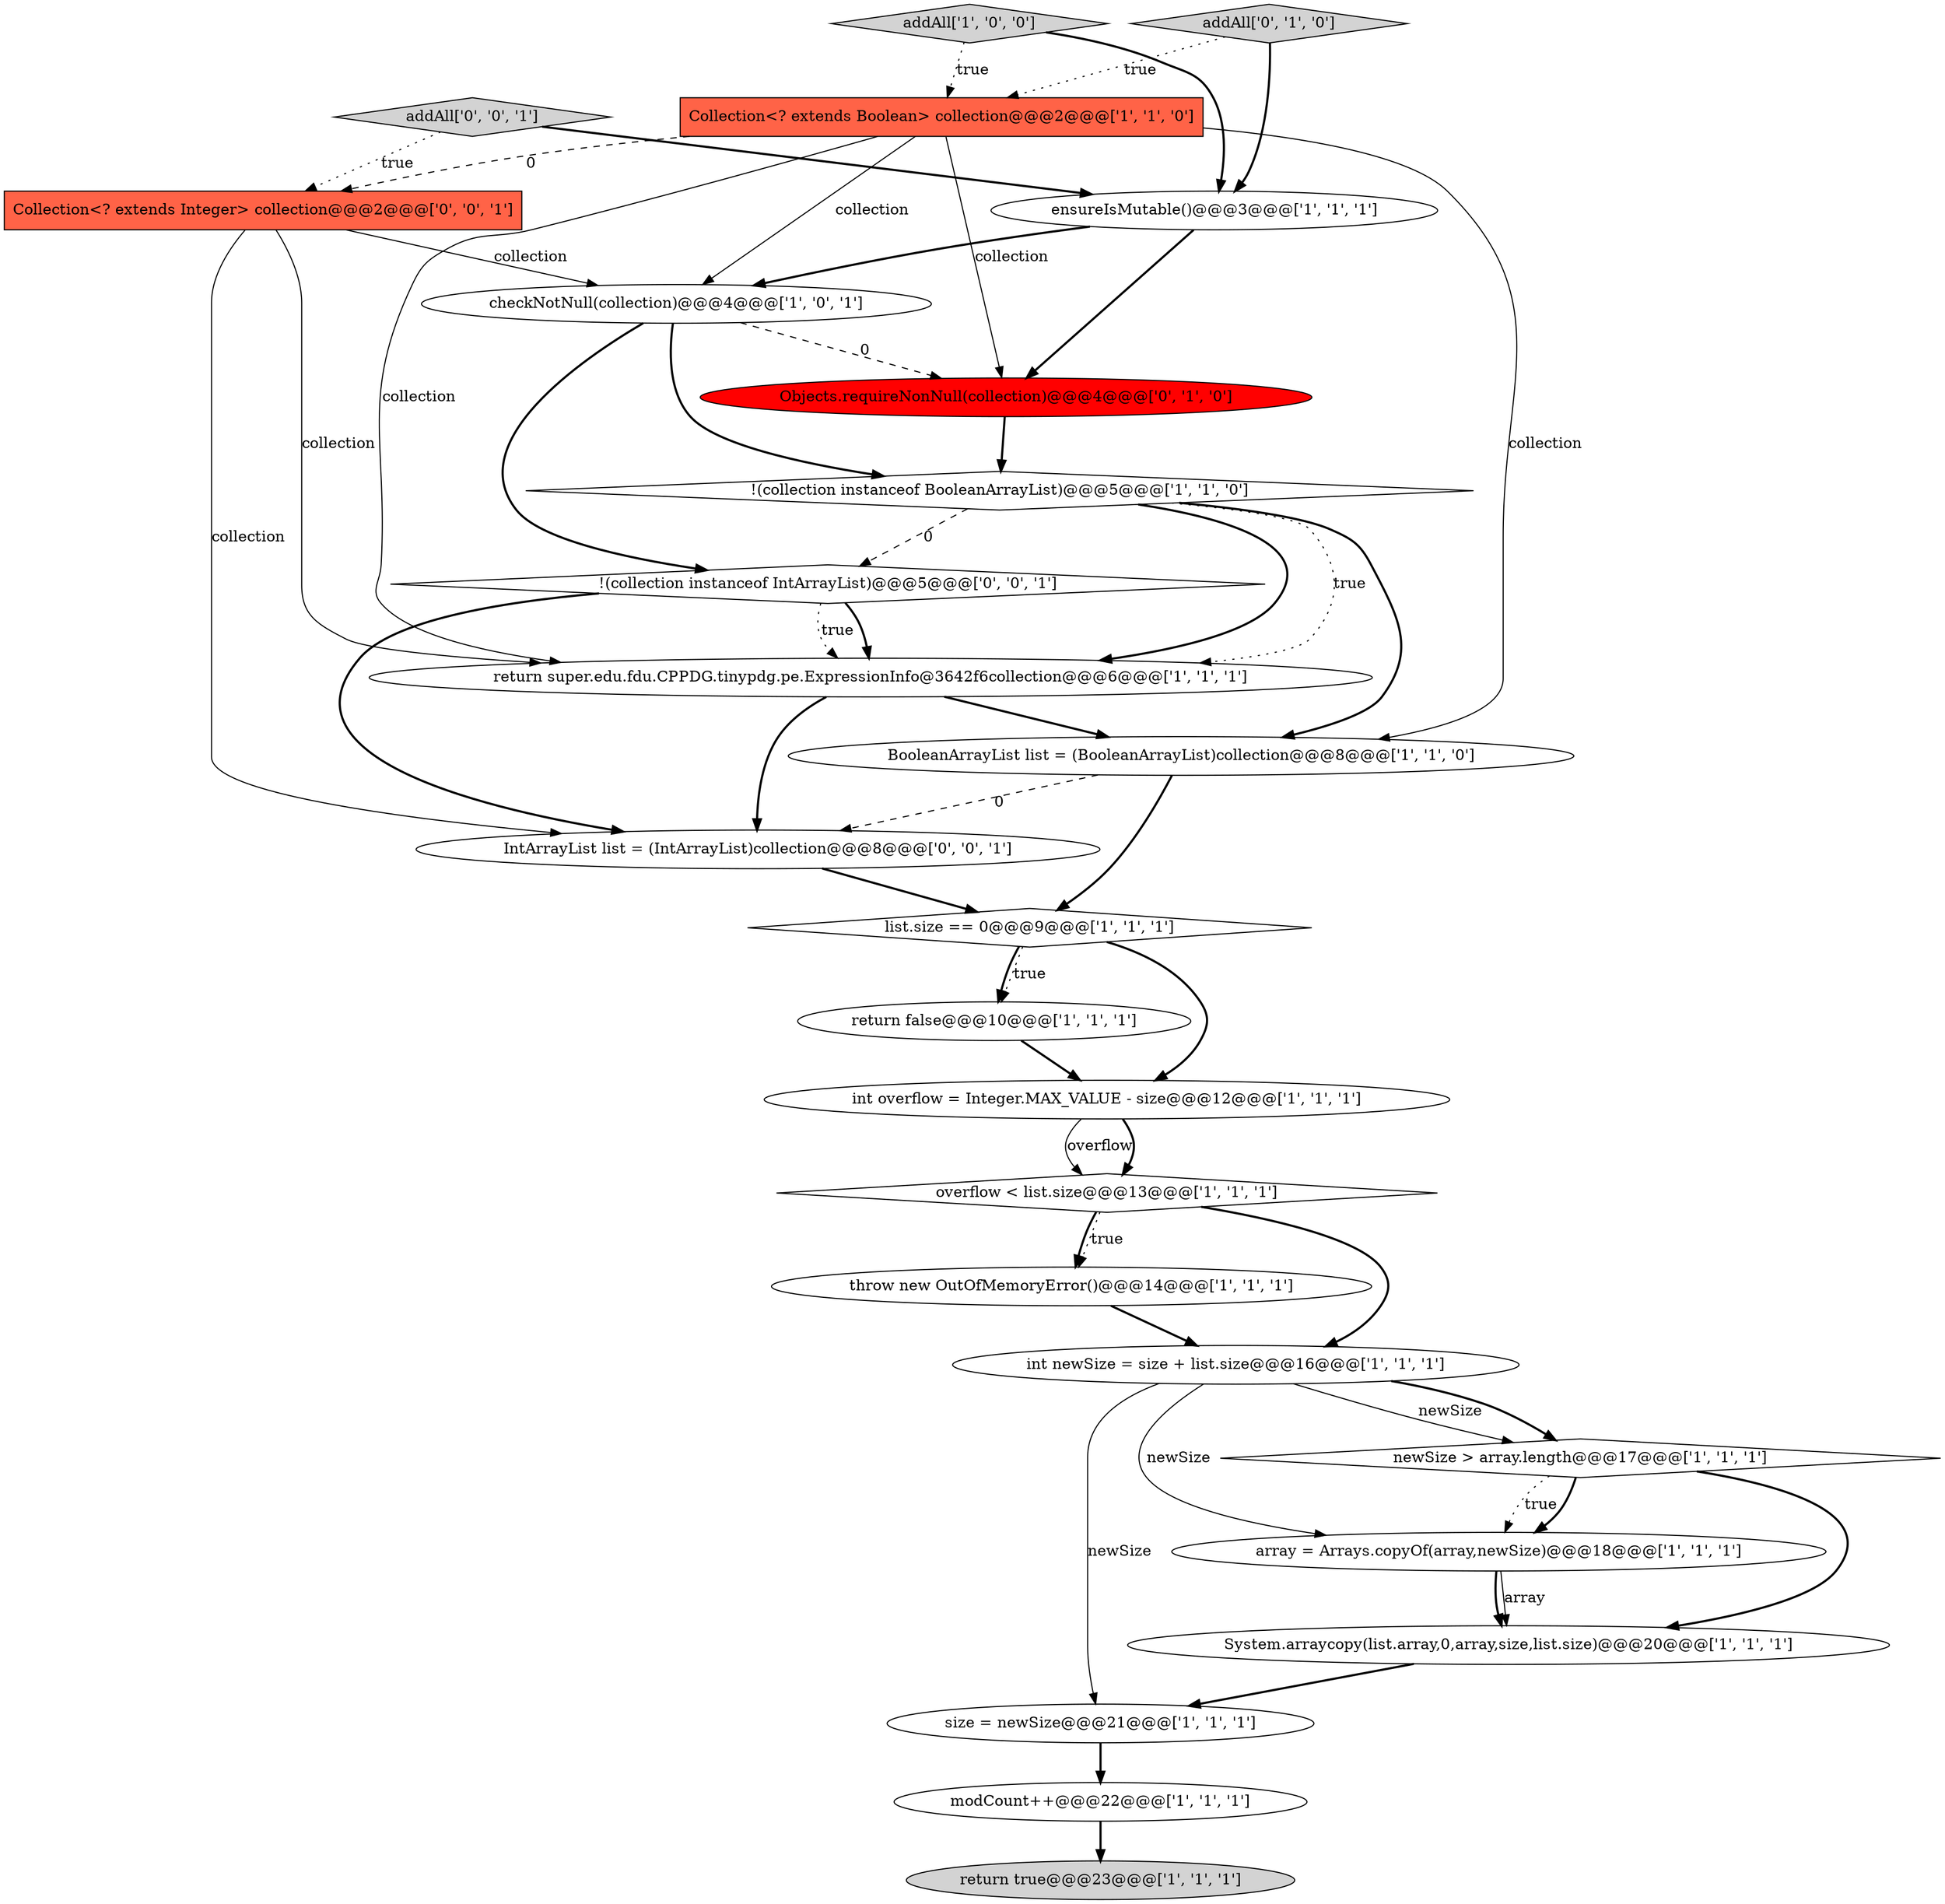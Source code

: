 digraph {
24 [style = filled, label = "Collection<? extends Integer> collection@@@2@@@['0', '0', '1']", fillcolor = tomato, shape = box image = "AAA0AAABBB3BBB"];
11 [style = filled, label = "size = newSize@@@21@@@['1', '1', '1']", fillcolor = white, shape = ellipse image = "AAA0AAABBB1BBB"];
12 [style = filled, label = "array = Arrays.copyOf(array,newSize)@@@18@@@['1', '1', '1']", fillcolor = white, shape = ellipse image = "AAA0AAABBB1BBB"];
6 [style = filled, label = "return true@@@23@@@['1', '1', '1']", fillcolor = lightgray, shape = ellipse image = "AAA0AAABBB1BBB"];
0 [style = filled, label = "modCount++@@@22@@@['1', '1', '1']", fillcolor = white, shape = ellipse image = "AAA0AAABBB1BBB"];
2 [style = filled, label = "return super.edu.fdu.CPPDG.tinypdg.pe.ExpressionInfo@3642f6collection@@@6@@@['1', '1', '1']", fillcolor = white, shape = ellipse image = "AAA0AAABBB1BBB"];
13 [style = filled, label = "addAll['1', '0', '0']", fillcolor = lightgray, shape = diamond image = "AAA0AAABBB1BBB"];
4 [style = filled, label = "BooleanArrayList list = (BooleanArrayList)collection@@@8@@@['1', '1', '0']", fillcolor = white, shape = ellipse image = "AAA0AAABBB1BBB"];
22 [style = filled, label = "!(collection instanceof IntArrayList)@@@5@@@['0', '0', '1']", fillcolor = white, shape = diamond image = "AAA0AAABBB3BBB"];
7 [style = filled, label = "throw new OutOfMemoryError()@@@14@@@['1', '1', '1']", fillcolor = white, shape = ellipse image = "AAA0AAABBB1BBB"];
17 [style = filled, label = "System.arraycopy(list.array,0,array,size,list.size)@@@20@@@['1', '1', '1']", fillcolor = white, shape = ellipse image = "AAA0AAABBB1BBB"];
8 [style = filled, label = "list.size == 0@@@9@@@['1', '1', '1']", fillcolor = white, shape = diamond image = "AAA0AAABBB1BBB"];
19 [style = filled, label = "addAll['0', '1', '0']", fillcolor = lightgray, shape = diamond image = "AAA0AAABBB2BBB"];
18 [style = filled, label = "checkNotNull(collection)@@@4@@@['1', '0', '1']", fillcolor = white, shape = ellipse image = "AAA0AAABBB1BBB"];
21 [style = filled, label = "addAll['0', '0', '1']", fillcolor = lightgray, shape = diamond image = "AAA0AAABBB3BBB"];
16 [style = filled, label = "newSize > array.length@@@17@@@['1', '1', '1']", fillcolor = white, shape = diamond image = "AAA0AAABBB1BBB"];
20 [style = filled, label = "Objects.requireNonNull(collection)@@@4@@@['0', '1', '0']", fillcolor = red, shape = ellipse image = "AAA1AAABBB2BBB"];
15 [style = filled, label = "overflow < list.size@@@13@@@['1', '1', '1']", fillcolor = white, shape = diamond image = "AAA0AAABBB1BBB"];
9 [style = filled, label = "Collection<? extends Boolean> collection@@@2@@@['1', '1', '0']", fillcolor = tomato, shape = box image = "AAA0AAABBB1BBB"];
23 [style = filled, label = "IntArrayList list = (IntArrayList)collection@@@8@@@['0', '0', '1']", fillcolor = white, shape = ellipse image = "AAA0AAABBB3BBB"];
10 [style = filled, label = "!(collection instanceof BooleanArrayList)@@@5@@@['1', '1', '0']", fillcolor = white, shape = diamond image = "AAA0AAABBB1BBB"];
1 [style = filled, label = "ensureIsMutable()@@@3@@@['1', '1', '1']", fillcolor = white, shape = ellipse image = "AAA0AAABBB1BBB"];
5 [style = filled, label = "return false@@@10@@@['1', '1', '1']", fillcolor = white, shape = ellipse image = "AAA0AAABBB1BBB"];
3 [style = filled, label = "int newSize = size + list.size@@@16@@@['1', '1', '1']", fillcolor = white, shape = ellipse image = "AAA0AAABBB1BBB"];
14 [style = filled, label = "int overflow = Integer.MAX_VALUE - size@@@12@@@['1', '1', '1']", fillcolor = white, shape = ellipse image = "AAA0AAABBB1BBB"];
16->12 [style = dotted, label="true"];
22->2 [style = bold, label=""];
15->7 [style = bold, label=""];
9->20 [style = solid, label="collection"];
24->23 [style = solid, label="collection"];
9->24 [style = dashed, label="0"];
0->6 [style = bold, label=""];
12->17 [style = bold, label=""];
3->16 [style = solid, label="newSize"];
9->18 [style = solid, label="collection"];
8->14 [style = bold, label=""];
1->20 [style = bold, label=""];
9->2 [style = solid, label="collection"];
1->18 [style = bold, label=""];
16->17 [style = bold, label=""];
5->14 [style = bold, label=""];
9->4 [style = solid, label="collection"];
3->16 [style = bold, label=""];
23->8 [style = bold, label=""];
15->3 [style = bold, label=""];
15->7 [style = dotted, label="true"];
2->4 [style = bold, label=""];
22->23 [style = bold, label=""];
10->22 [style = dashed, label="0"];
7->3 [style = bold, label=""];
13->1 [style = bold, label=""];
22->2 [style = dotted, label="true"];
20->10 [style = bold, label=""];
2->23 [style = bold, label=""];
19->1 [style = bold, label=""];
11->0 [style = bold, label=""];
18->22 [style = bold, label=""];
18->10 [style = bold, label=""];
8->5 [style = bold, label=""];
21->24 [style = dotted, label="true"];
10->2 [style = dotted, label="true"];
8->5 [style = dotted, label="true"];
14->15 [style = solid, label="overflow"];
12->17 [style = solid, label="array"];
18->20 [style = dashed, label="0"];
21->1 [style = bold, label=""];
19->9 [style = dotted, label="true"];
3->11 [style = solid, label="newSize"];
10->4 [style = bold, label=""];
4->8 [style = bold, label=""];
10->2 [style = bold, label=""];
14->15 [style = bold, label=""];
24->18 [style = solid, label="collection"];
24->2 [style = solid, label="collection"];
4->23 [style = dashed, label="0"];
16->12 [style = bold, label=""];
3->12 [style = solid, label="newSize"];
17->11 [style = bold, label=""];
13->9 [style = dotted, label="true"];
}
